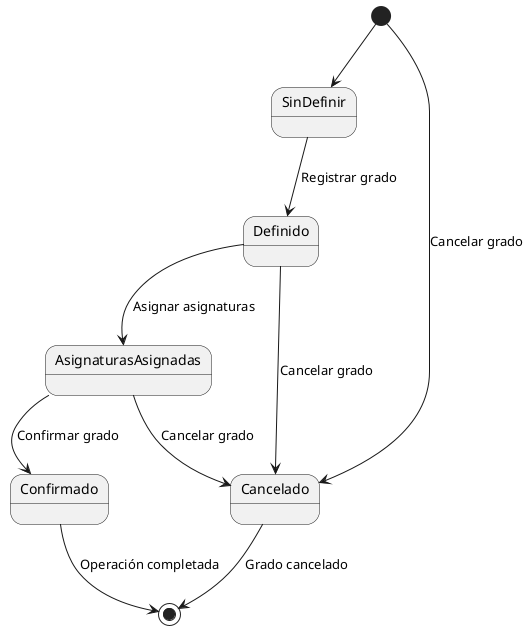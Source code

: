 @startuml
' Diagrama de estados para Grado
state "SinDefinir" as SinDefinir_Grado
state "Definido" as Definido_Grado
state "AsignaturasAsignadas" as AsignaturasAsignadas
state "Confirmado" as Confirmado_Grado
state "Cancelado" as Cancelado_Grado

[*] --> SinDefinir_Grado
SinDefinir_Grado --> Definido_Grado : Registrar grado
Definido_Grado --> AsignaturasAsignadas : Asignar asignaturas
AsignaturasAsignadas --> Confirmado_Grado : Confirmar grado
Definido_Grado --> Cancelado_Grado : Cancelar grado
AsignaturasAsignadas --> Cancelado_Grado : Cancelar grado
[*] --> Cancelado_Grado : Cancelar grado
Confirmado_Grado --> [*] : Operación completada
Cancelado_Grado --> [*] : Grado cancelado
@enduml
